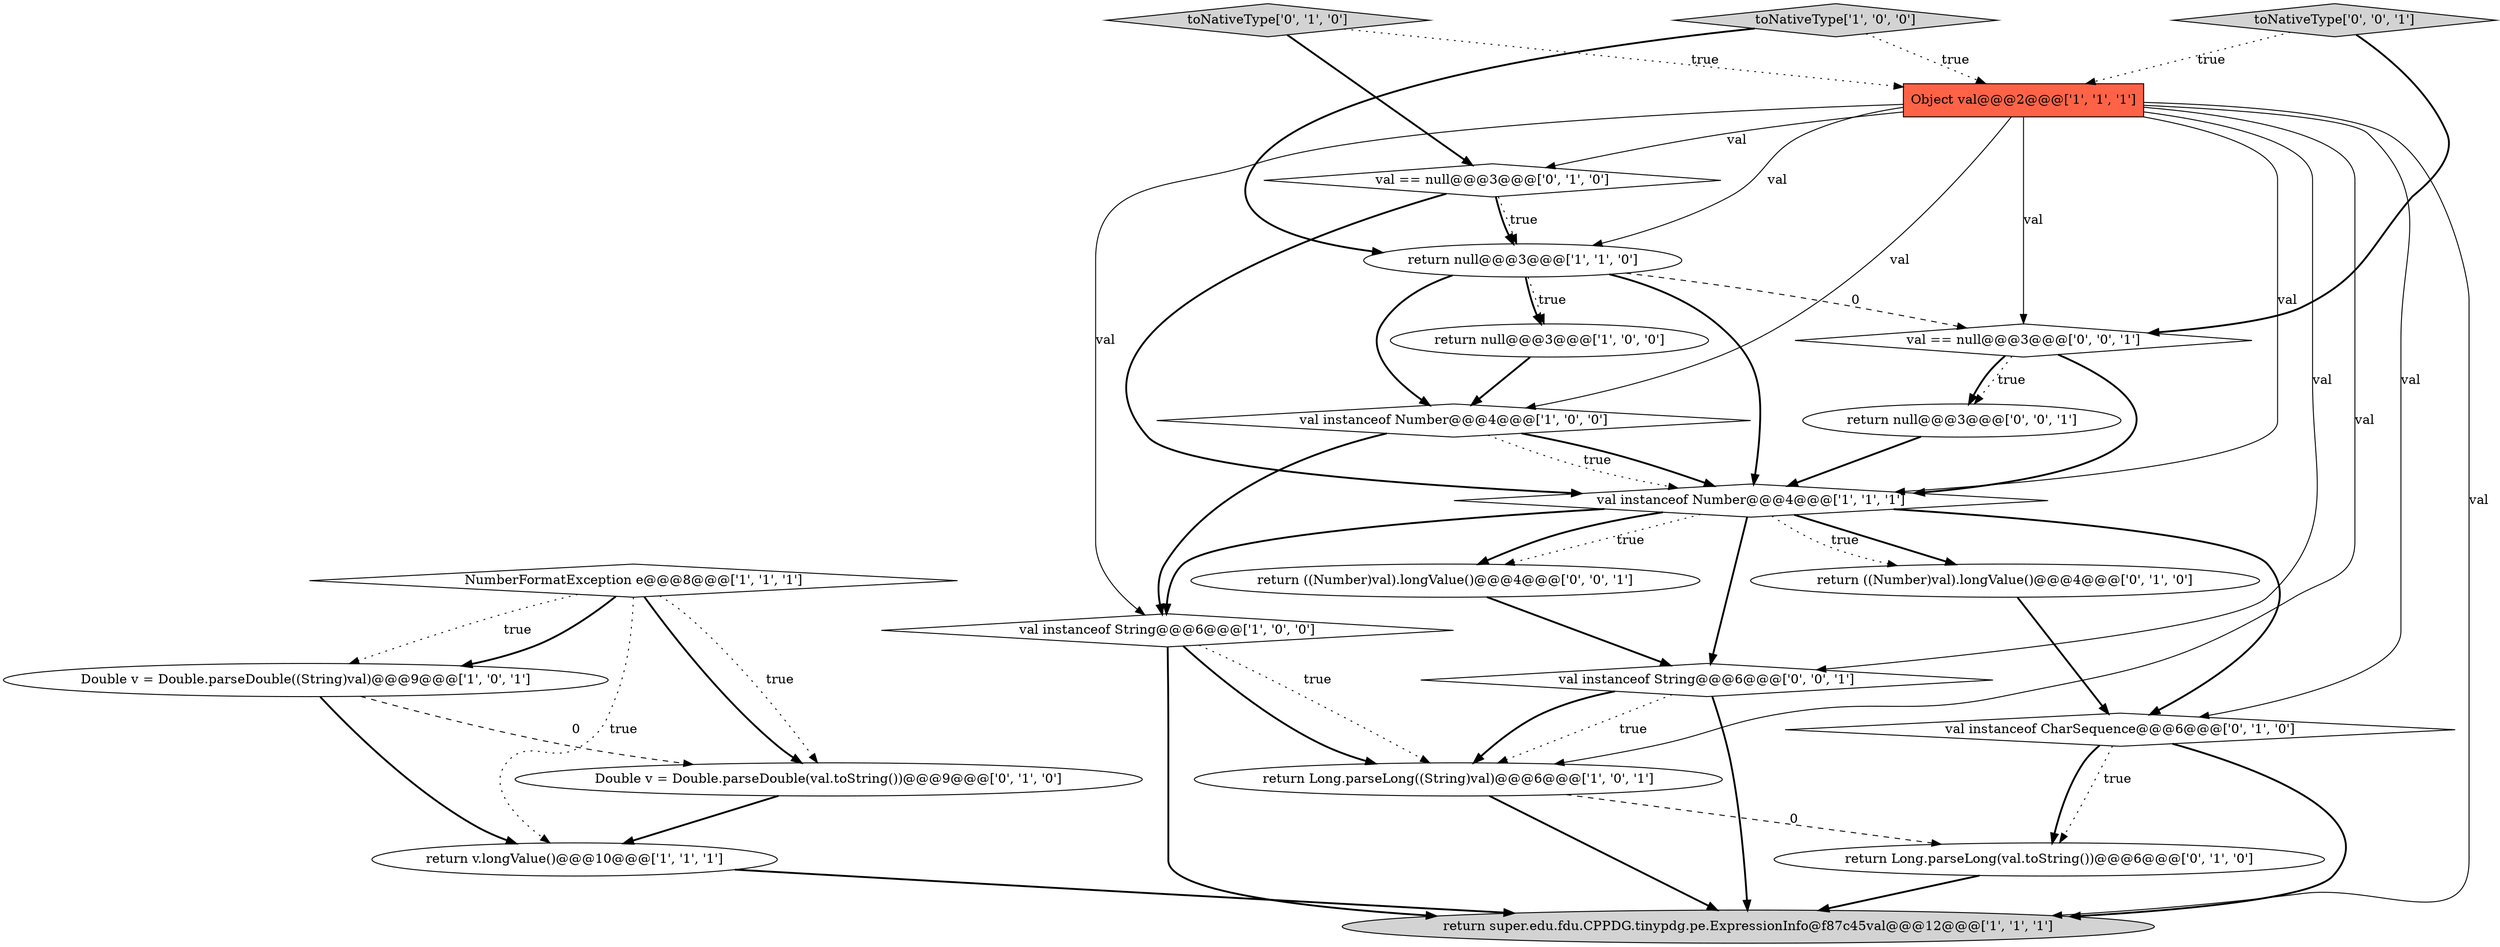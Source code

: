 digraph {
12 [style = filled, label = "val instanceof CharSequence@@@6@@@['0', '1', '0']", fillcolor = white, shape = diamond image = "AAA0AAABBB2BBB"];
2 [style = filled, label = "return v.longValue()@@@10@@@['1', '1', '1']", fillcolor = white, shape = ellipse image = "AAA0AAABBB1BBB"];
15 [style = filled, label = "toNativeType['0', '1', '0']", fillcolor = lightgray, shape = diamond image = "AAA0AAABBB2BBB"];
7 [style = filled, label = "val instanceof String@@@6@@@['1', '0', '0']", fillcolor = white, shape = diamond image = "AAA0AAABBB1BBB"];
20 [style = filled, label = "return ((Number)val).longValue()@@@4@@@['0', '0', '1']", fillcolor = white, shape = ellipse image = "AAA0AAABBB3BBB"];
6 [style = filled, label = "val instanceof Number@@@4@@@['1', '1', '1']", fillcolor = white, shape = diamond image = "AAA0AAABBB1BBB"];
3 [style = filled, label = "Object val@@@2@@@['1', '1', '1']", fillcolor = tomato, shape = box image = "AAA0AAABBB1BBB"];
13 [style = filled, label = "return ((Number)val).longValue()@@@4@@@['0', '1', '0']", fillcolor = white, shape = ellipse image = "AAA0AAABBB2BBB"];
4 [style = filled, label = "return null@@@3@@@['1', '1', '0']", fillcolor = white, shape = ellipse image = "AAA0AAABBB1BBB"];
10 [style = filled, label = "return Long.parseLong((String)val)@@@6@@@['1', '0', '1']", fillcolor = white, shape = ellipse image = "AAA0AAABBB1BBB"];
17 [style = filled, label = "return Long.parseLong(val.toString())@@@6@@@['0', '1', '0']", fillcolor = white, shape = ellipse image = "AAA1AAABBB2BBB"];
18 [style = filled, label = "toNativeType['0', '0', '1']", fillcolor = lightgray, shape = diamond image = "AAA0AAABBB3BBB"];
19 [style = filled, label = "return null@@@3@@@['0', '0', '1']", fillcolor = white, shape = ellipse image = "AAA0AAABBB3BBB"];
1 [style = filled, label = "val instanceof Number@@@4@@@['1', '0', '0']", fillcolor = white, shape = diamond image = "AAA0AAABBB1BBB"];
5 [style = filled, label = "return super.edu.fdu.CPPDG.tinypdg.pe.ExpressionInfo@f87c45val@@@12@@@['1', '1', '1']", fillcolor = lightgray, shape = ellipse image = "AAA0AAABBB1BBB"];
8 [style = filled, label = "Double v = Double.parseDouble((String)val)@@@9@@@['1', '0', '1']", fillcolor = white, shape = ellipse image = "AAA0AAABBB1BBB"];
21 [style = filled, label = "val instanceof String@@@6@@@['0', '0', '1']", fillcolor = white, shape = diamond image = "AAA0AAABBB3BBB"];
0 [style = filled, label = "return null@@@3@@@['1', '0', '0']", fillcolor = white, shape = ellipse image = "AAA0AAABBB1BBB"];
22 [style = filled, label = "val == null@@@3@@@['0', '0', '1']", fillcolor = white, shape = diamond image = "AAA0AAABBB3BBB"];
9 [style = filled, label = "NumberFormatException e@@@8@@@['1', '1', '1']", fillcolor = white, shape = diamond image = "AAA0AAABBB1BBB"];
14 [style = filled, label = "Double v = Double.parseDouble(val.toString())@@@9@@@['0', '1', '0']", fillcolor = white, shape = ellipse image = "AAA1AAABBB2BBB"];
11 [style = filled, label = "toNativeType['1', '0', '0']", fillcolor = lightgray, shape = diamond image = "AAA0AAABBB1BBB"];
16 [style = filled, label = "val == null@@@3@@@['0', '1', '0']", fillcolor = white, shape = diamond image = "AAA0AAABBB2BBB"];
16->4 [style = dotted, label="true"];
4->6 [style = bold, label=""];
11->3 [style = dotted, label="true"];
9->8 [style = dotted, label="true"];
11->4 [style = bold, label=""];
18->3 [style = dotted, label="true"];
22->19 [style = bold, label=""];
8->14 [style = dashed, label="0"];
22->19 [style = dotted, label="true"];
19->6 [style = bold, label=""];
3->5 [style = solid, label="val"];
3->6 [style = solid, label="val"];
3->12 [style = solid, label="val"];
16->4 [style = bold, label=""];
9->14 [style = dotted, label="true"];
7->10 [style = bold, label=""];
22->6 [style = bold, label=""];
18->22 [style = bold, label=""];
2->5 [style = bold, label=""];
7->10 [style = dotted, label="true"];
10->17 [style = dashed, label="0"];
3->1 [style = solid, label="val"];
3->21 [style = solid, label="val"];
6->13 [style = bold, label=""];
1->6 [style = dotted, label="true"];
4->0 [style = dotted, label="true"];
9->2 [style = dotted, label="true"];
21->10 [style = dotted, label="true"];
1->6 [style = bold, label=""];
0->1 [style = bold, label=""];
6->20 [style = bold, label=""];
21->10 [style = bold, label=""];
4->1 [style = bold, label=""];
12->17 [style = dotted, label="true"];
6->21 [style = bold, label=""];
6->13 [style = dotted, label="true"];
20->21 [style = bold, label=""];
3->10 [style = solid, label="val"];
13->12 [style = bold, label=""];
8->2 [style = bold, label=""];
12->17 [style = bold, label=""];
3->16 [style = solid, label="val"];
12->5 [style = bold, label=""];
3->4 [style = solid, label="val"];
4->22 [style = dashed, label="0"];
21->5 [style = bold, label=""];
16->6 [style = bold, label=""];
15->16 [style = bold, label=""];
3->7 [style = solid, label="val"];
6->12 [style = bold, label=""];
9->14 [style = bold, label=""];
7->5 [style = bold, label=""];
14->2 [style = bold, label=""];
3->22 [style = solid, label="val"];
1->7 [style = bold, label=""];
6->20 [style = dotted, label="true"];
6->7 [style = bold, label=""];
9->8 [style = bold, label=""];
10->5 [style = bold, label=""];
17->5 [style = bold, label=""];
4->0 [style = bold, label=""];
15->3 [style = dotted, label="true"];
}
